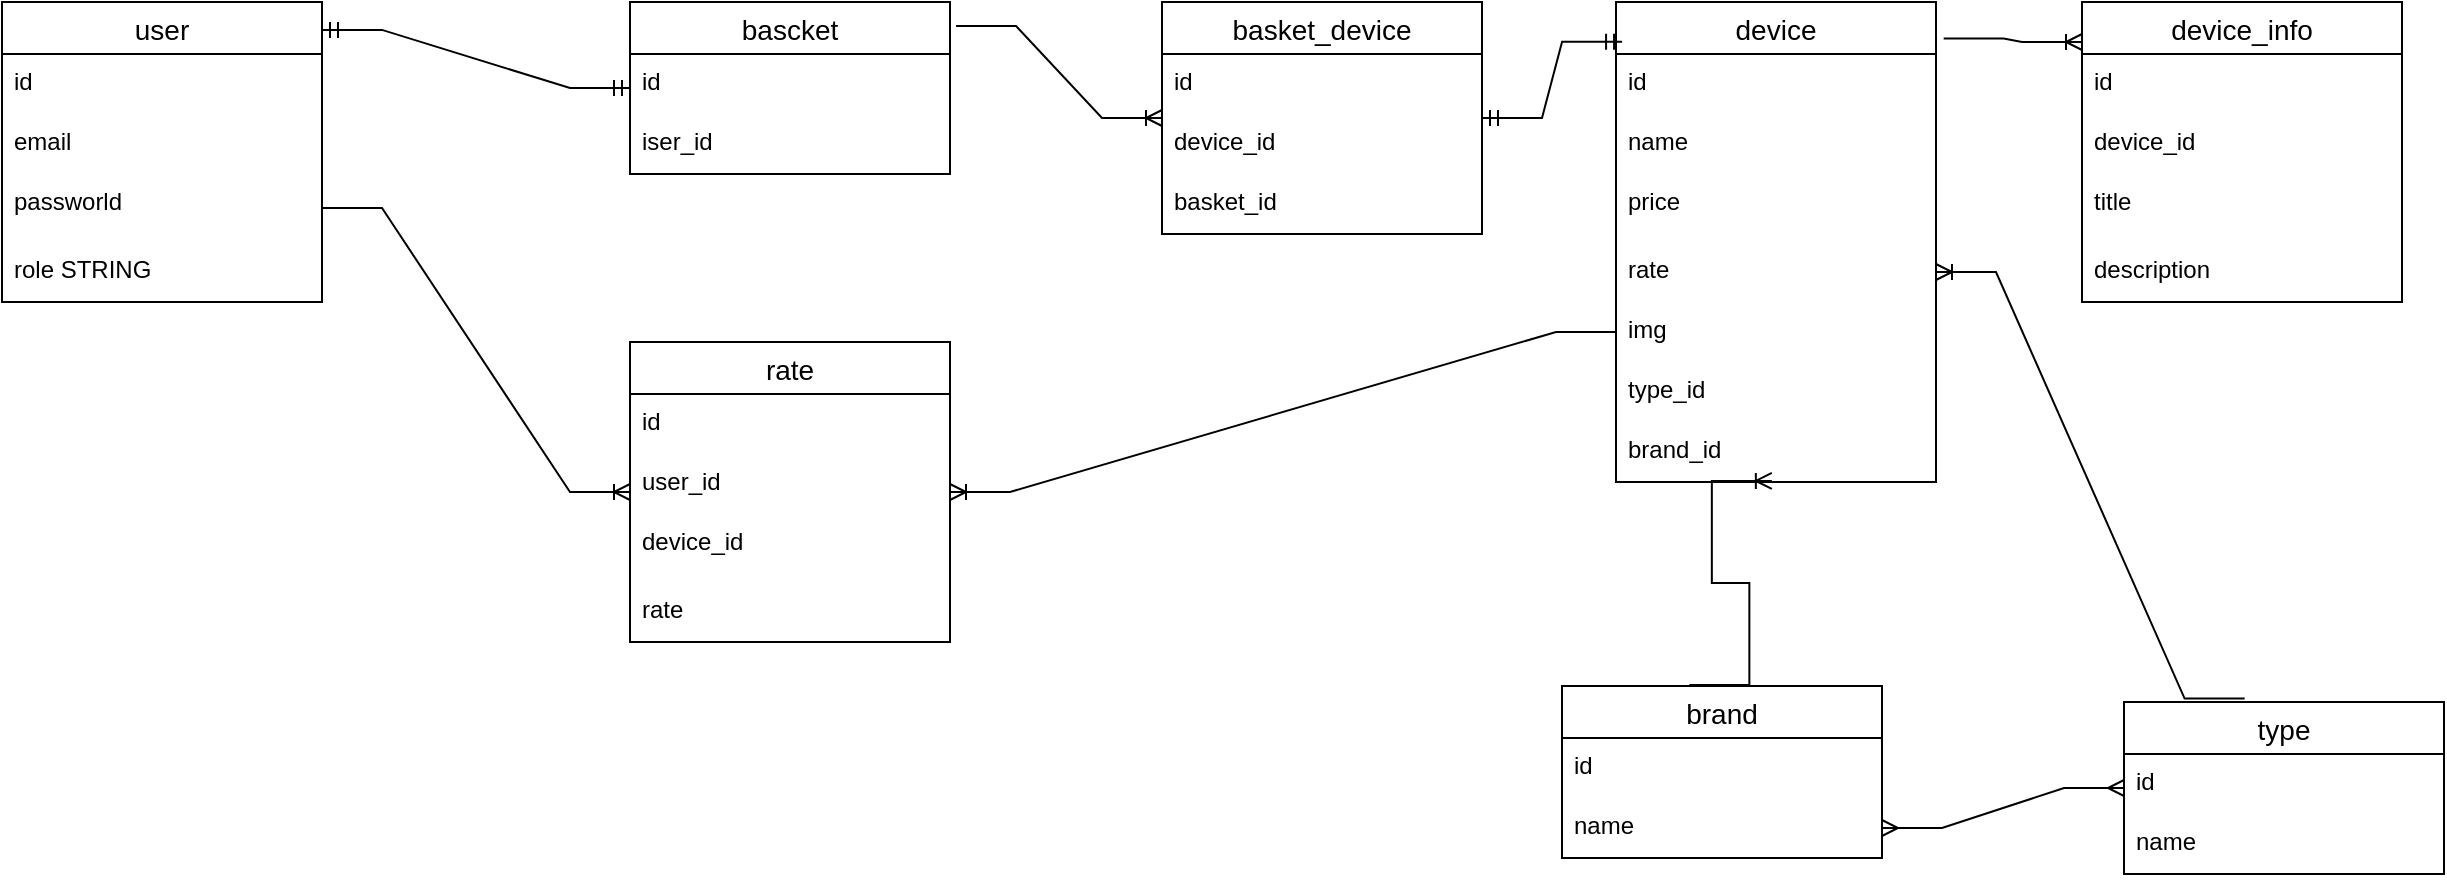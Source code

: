 <mxfile version="17.1.3" type="device"><diagram id="hZeRhW0D8goVzrU_EnbR" name="Page-1"><mxGraphModel dx="1385" dy="578" grid="1" gridSize="10" guides="1" tooltips="1" connect="1" arrows="1" fold="1" page="1" pageScale="1" pageWidth="827" pageHeight="1169" math="0" shadow="0"><root><mxCell id="0"/><mxCell id="1" parent="0"/><mxCell id="SUFD0tpNF5tw418baIag-1" value="user" style="swimlane;fontStyle=0;childLayout=stackLayout;horizontal=1;startSize=26;horizontalStack=0;resizeParent=1;resizeParentMax=0;resizeLast=0;collapsible=1;marginBottom=0;align=center;fontSize=14;" parent="1" vertex="1"><mxGeometry x="20" y="200" width="160" height="150" as="geometry"/></mxCell><mxCell id="SUFD0tpNF5tw418baIag-2" value="id" style="text;strokeColor=none;fillColor=none;spacingLeft=4;spacingRight=4;overflow=hidden;rotatable=0;points=[[0,0.5],[1,0.5]];portConstraint=eastwest;fontSize=12;" parent="SUFD0tpNF5tw418baIag-1" vertex="1"><mxGeometry y="26" width="160" height="30" as="geometry"/></mxCell><mxCell id="SUFD0tpNF5tw418baIag-3" value="email" style="text;strokeColor=none;fillColor=none;spacingLeft=4;spacingRight=4;overflow=hidden;rotatable=0;points=[[0,0.5],[1,0.5]];portConstraint=eastwest;fontSize=12;" parent="SUFD0tpNF5tw418baIag-1" vertex="1"><mxGeometry y="56" width="160" height="30" as="geometry"/></mxCell><mxCell id="SUFD0tpNF5tw418baIag-5" value="passworld" style="text;strokeColor=none;fillColor=none;spacingLeft=4;spacingRight=4;overflow=hidden;rotatable=0;points=[[0,0.5],[1,0.5]];portConstraint=eastwest;fontSize=12;" parent="SUFD0tpNF5tw418baIag-1" vertex="1"><mxGeometry y="86" width="160" height="34" as="geometry"/></mxCell><mxCell id="SUFD0tpNF5tw418baIag-4" value="role STRING" style="text;strokeColor=none;fillColor=none;spacingLeft=4;spacingRight=4;overflow=hidden;rotatable=0;points=[[0,0.5],[1,0.5]];portConstraint=eastwest;fontSize=12;" parent="SUFD0tpNF5tw418baIag-1" vertex="1"><mxGeometry y="120" width="160" height="30" as="geometry"/></mxCell><mxCell id="SUFD0tpNF5tw418baIag-6" value="bascket" style="swimlane;fontStyle=0;childLayout=stackLayout;horizontal=1;startSize=26;horizontalStack=0;resizeParent=1;resizeParentMax=0;resizeLast=0;collapsible=1;marginBottom=0;align=center;fontSize=14;" parent="1" vertex="1"><mxGeometry x="334" y="200" width="160" height="86" as="geometry"/></mxCell><mxCell id="SUFD0tpNF5tw418baIag-7" value="id" style="text;strokeColor=none;fillColor=none;spacingLeft=4;spacingRight=4;overflow=hidden;rotatable=0;points=[[0,0.5],[1,0.5]];portConstraint=eastwest;fontSize=12;" parent="SUFD0tpNF5tw418baIag-6" vertex="1"><mxGeometry y="26" width="160" height="30" as="geometry"/></mxCell><mxCell id="SUFD0tpNF5tw418baIag-8" value="iser_id" style="text;strokeColor=none;fillColor=none;spacingLeft=4;spacingRight=4;overflow=hidden;rotatable=0;points=[[0,0.5],[1,0.5]];portConstraint=eastwest;fontSize=12;" parent="SUFD0tpNF5tw418baIag-6" vertex="1"><mxGeometry y="56" width="160" height="30" as="geometry"/></mxCell><mxCell id="SUFD0tpNF5tw418baIag-11" value="" style="edgeStyle=entityRelationEdgeStyle;fontSize=12;html=1;endArrow=ERmandOne;startArrow=ERmandOne;rounded=0;exitX=1;exitY=0.093;exitDx=0;exitDy=0;exitPerimeter=0;" parent="1" source="SUFD0tpNF5tw418baIag-1" target="SUFD0tpNF5tw418baIag-6" edge="1"><mxGeometry width="100" height="100" relative="1" as="geometry"><mxPoint x="314" y="370" as="sourcePoint"/><mxPoint x="414" y="270" as="targetPoint"/></mxGeometry></mxCell><mxCell id="SUFD0tpNF5tw418baIag-14" value="device" style="swimlane;fontStyle=0;childLayout=stackLayout;horizontal=1;startSize=26;horizontalStack=0;resizeParent=1;resizeParentMax=0;resizeLast=0;collapsible=1;marginBottom=0;align=center;fontSize=14;" parent="1" vertex="1"><mxGeometry x="827" y="200" width="160" height="240" as="geometry"/></mxCell><mxCell id="SUFD0tpNF5tw418baIag-15" value="id" style="text;strokeColor=none;fillColor=none;spacingLeft=4;spacingRight=4;overflow=hidden;rotatable=0;points=[[0,0.5],[1,0.5]];portConstraint=eastwest;fontSize=12;" parent="SUFD0tpNF5tw418baIag-14" vertex="1"><mxGeometry y="26" width="160" height="30" as="geometry"/></mxCell><mxCell id="SUFD0tpNF5tw418baIag-16" value="name" style="text;strokeColor=none;fillColor=none;spacingLeft=4;spacingRight=4;overflow=hidden;rotatable=0;points=[[0,0.5],[1,0.5]];portConstraint=eastwest;fontSize=12;" parent="SUFD0tpNF5tw418baIag-14" vertex="1"><mxGeometry y="56" width="160" height="30" as="geometry"/></mxCell><mxCell id="SUFD0tpNF5tw418baIag-17" value="price" style="text;strokeColor=none;fillColor=none;spacingLeft=4;spacingRight=4;overflow=hidden;rotatable=0;points=[[0,0.5],[1,0.5]];portConstraint=eastwest;fontSize=12;" parent="SUFD0tpNF5tw418baIag-14" vertex="1"><mxGeometry y="86" width="160" height="34" as="geometry"/></mxCell><mxCell id="SUFD0tpNF5tw418baIag-21" value="rate" style="text;strokeColor=none;fillColor=none;spacingLeft=4;spacingRight=4;overflow=hidden;rotatable=0;points=[[0,0.5],[1,0.5]];portConstraint=eastwest;fontSize=12;" parent="SUFD0tpNF5tw418baIag-14" vertex="1"><mxGeometry y="120" width="160" height="30" as="geometry"/></mxCell><mxCell id="SUFD0tpNF5tw418baIag-23" value="img" style="text;strokeColor=none;fillColor=none;spacingLeft=4;spacingRight=4;overflow=hidden;rotatable=0;points=[[0,0.5],[1,0.5]];portConstraint=eastwest;fontSize=12;" parent="SUFD0tpNF5tw418baIag-14" vertex="1"><mxGeometry y="150" width="160" height="30" as="geometry"/></mxCell><mxCell id="SUFD0tpNF5tw418baIag-24" value="type_id" style="text;strokeColor=none;fillColor=none;spacingLeft=4;spacingRight=4;overflow=hidden;rotatable=0;points=[[0,0.5],[1,0.5]];portConstraint=eastwest;fontSize=12;" parent="SUFD0tpNF5tw418baIag-14" vertex="1"><mxGeometry y="180" width="160" height="30" as="geometry"/></mxCell><mxCell id="SUFD0tpNF5tw418baIag-22" value="brand_id" style="text;strokeColor=none;fillColor=none;spacingLeft=4;spacingRight=4;overflow=hidden;rotatable=0;points=[[0,0.5],[1,0.5]];portConstraint=eastwest;fontSize=12;" parent="SUFD0tpNF5tw418baIag-14" vertex="1"><mxGeometry y="210" width="160" height="30" as="geometry"/></mxCell><mxCell id="SUFD0tpNF5tw418baIag-25" value="type" style="swimlane;fontStyle=0;childLayout=stackLayout;horizontal=1;startSize=26;horizontalStack=0;resizeParent=1;resizeParentMax=0;resizeLast=0;collapsible=1;marginBottom=0;align=center;fontSize=14;" parent="1" vertex="1"><mxGeometry x="1081" y="550" width="160" height="86" as="geometry"/></mxCell><mxCell id="SUFD0tpNF5tw418baIag-26" value="id" style="text;strokeColor=none;fillColor=none;spacingLeft=4;spacingRight=4;overflow=hidden;rotatable=0;points=[[0,0.5],[1,0.5]];portConstraint=eastwest;fontSize=12;" parent="SUFD0tpNF5tw418baIag-25" vertex="1"><mxGeometry y="26" width="160" height="30" as="geometry"/></mxCell><mxCell id="SUFD0tpNF5tw418baIag-27" value="name" style="text;strokeColor=none;fillColor=none;spacingLeft=4;spacingRight=4;overflow=hidden;rotatable=0;points=[[0,0.5],[1,0.5]];portConstraint=eastwest;fontSize=12;" parent="SUFD0tpNF5tw418baIag-25" vertex="1"><mxGeometry y="56" width="160" height="30" as="geometry"/></mxCell><mxCell id="SUFD0tpNF5tw418baIag-30" value="brand" style="swimlane;fontStyle=0;childLayout=stackLayout;horizontal=1;startSize=26;horizontalStack=0;resizeParent=1;resizeParentMax=0;resizeLast=0;collapsible=1;marginBottom=0;align=center;fontSize=14;" parent="1" vertex="1"><mxGeometry x="800" y="542" width="160" height="86" as="geometry"/></mxCell><mxCell id="SUFD0tpNF5tw418baIag-31" value="id" style="text;strokeColor=none;fillColor=none;spacingLeft=4;spacingRight=4;overflow=hidden;rotatable=0;points=[[0,0.5],[1,0.5]];portConstraint=eastwest;fontSize=12;" parent="SUFD0tpNF5tw418baIag-30" vertex="1"><mxGeometry y="26" width="160" height="30" as="geometry"/></mxCell><mxCell id="SUFD0tpNF5tw418baIag-32" value="name" style="text;strokeColor=none;fillColor=none;spacingLeft=4;spacingRight=4;overflow=hidden;rotatable=0;points=[[0,0.5],[1,0.5]];portConstraint=eastwest;fontSize=12;" parent="SUFD0tpNF5tw418baIag-30" vertex="1"><mxGeometry y="56" width="160" height="30" as="geometry"/></mxCell><mxCell id="SUFD0tpNF5tw418baIag-35" value="" style="edgeStyle=entityRelationEdgeStyle;fontSize=12;html=1;endArrow=ERoneToMany;rounded=0;exitX=0.377;exitY=-0.02;exitDx=0;exitDy=0;exitPerimeter=0;entryX=1;entryY=0.5;entryDx=0;entryDy=0;" parent="1" source="SUFD0tpNF5tw418baIag-25" target="SUFD0tpNF5tw418baIag-21" edge="1"><mxGeometry width="100" height="100" relative="1" as="geometry"><mxPoint x="210" y="460" as="sourcePoint"/><mxPoint x="1130" y="410" as="targetPoint"/></mxGeometry></mxCell><mxCell id="SUFD0tpNF5tw418baIag-36" value="" style="edgeStyle=entityRelationEdgeStyle;fontSize=12;html=1;endArrow=ERoneToMany;rounded=0;entryX=0.487;entryY=0.983;entryDx=0;entryDy=0;entryPerimeter=0;exitX=0.398;exitY=-0.006;exitDx=0;exitDy=0;exitPerimeter=0;" parent="1" source="SUFD0tpNF5tw418baIag-30" target="SUFD0tpNF5tw418baIag-22" edge="1"><mxGeometry width="100" height="100" relative="1" as="geometry"><mxPoint x="810" y="510" as="sourcePoint"/><mxPoint x="760" y="580" as="targetPoint"/></mxGeometry></mxCell><mxCell id="SUFD0tpNF5tw418baIag-37" value="" style="edgeStyle=entityRelationEdgeStyle;fontSize=12;html=1;endArrow=ERmany;startArrow=ERmany;rounded=0;exitX=1;exitY=0.5;exitDx=0;exitDy=0;" parent="1" source="SUFD0tpNF5tw418baIag-32" target="SUFD0tpNF5tw418baIag-25" edge="1"><mxGeometry width="100" height="100" relative="1" as="geometry"><mxPoint x="400" y="580" as="sourcePoint"/><mxPoint x="450" y="530" as="targetPoint"/></mxGeometry></mxCell><mxCell id="SUFD0tpNF5tw418baIag-38" value="device_info" style="swimlane;fontStyle=0;childLayout=stackLayout;horizontal=1;startSize=26;horizontalStack=0;resizeParent=1;resizeParentMax=0;resizeLast=0;collapsible=1;marginBottom=0;align=center;fontSize=14;" parent="1" vertex="1"><mxGeometry x="1060" y="200" width="160" height="150" as="geometry"/></mxCell><mxCell id="SUFD0tpNF5tw418baIag-39" value="id" style="text;strokeColor=none;fillColor=none;spacingLeft=4;spacingRight=4;overflow=hidden;rotatable=0;points=[[0,0.5],[1,0.5]];portConstraint=eastwest;fontSize=12;" parent="SUFD0tpNF5tw418baIag-38" vertex="1"><mxGeometry y="26" width="160" height="30" as="geometry"/></mxCell><mxCell id="SUFD0tpNF5tw418baIag-40" value="device_id" style="text;strokeColor=none;fillColor=none;spacingLeft=4;spacingRight=4;overflow=hidden;rotatable=0;points=[[0,0.5],[1,0.5]];portConstraint=eastwest;fontSize=12;" parent="SUFD0tpNF5tw418baIag-38" vertex="1"><mxGeometry y="56" width="160" height="30" as="geometry"/></mxCell><mxCell id="SUFD0tpNF5tw418baIag-41" value="title" style="text;strokeColor=none;fillColor=none;spacingLeft=4;spacingRight=4;overflow=hidden;rotatable=0;points=[[0,0.5],[1,0.5]];portConstraint=eastwest;fontSize=12;" parent="SUFD0tpNF5tw418baIag-38" vertex="1"><mxGeometry y="86" width="160" height="34" as="geometry"/></mxCell><mxCell id="SUFD0tpNF5tw418baIag-42" value="description" style="text;strokeColor=none;fillColor=none;spacingLeft=4;spacingRight=4;overflow=hidden;rotatable=0;points=[[0,0.5],[1,0.5]];portConstraint=eastwest;fontSize=12;" parent="SUFD0tpNF5tw418baIag-38" vertex="1"><mxGeometry y="120" width="160" height="30" as="geometry"/></mxCell><mxCell id="SUFD0tpNF5tw418baIag-43" value="" style="edgeStyle=entityRelationEdgeStyle;fontSize=12;html=1;endArrow=ERoneToMany;rounded=0;exitX=1.024;exitY=0.076;exitDx=0;exitDy=0;exitPerimeter=0;" parent="1" source="SUFD0tpNF5tw418baIag-14" edge="1"><mxGeometry width="100" height="100" relative="1" as="geometry"><mxPoint x="360" y="690" as="sourcePoint"/><mxPoint x="1060" y="220" as="targetPoint"/></mxGeometry></mxCell><mxCell id="SUFD0tpNF5tw418baIag-44" value="basket_device" style="swimlane;fontStyle=0;childLayout=stackLayout;horizontal=1;startSize=26;horizontalStack=0;resizeParent=1;resizeParentMax=0;resizeLast=0;collapsible=1;marginBottom=0;align=center;fontSize=14;" parent="1" vertex="1"><mxGeometry x="600" y="200" width="160" height="116" as="geometry"/></mxCell><mxCell id="SUFD0tpNF5tw418baIag-45" value="id" style="text;strokeColor=none;fillColor=none;spacingLeft=4;spacingRight=4;overflow=hidden;rotatable=0;points=[[0,0.5],[1,0.5]];portConstraint=eastwest;fontSize=12;" parent="SUFD0tpNF5tw418baIag-44" vertex="1"><mxGeometry y="26" width="160" height="30" as="geometry"/></mxCell><mxCell id="SUFD0tpNF5tw418baIag-46" value="device_id" style="text;strokeColor=none;fillColor=none;spacingLeft=4;spacingRight=4;overflow=hidden;rotatable=0;points=[[0,0.5],[1,0.5]];portConstraint=eastwest;fontSize=12;" parent="SUFD0tpNF5tw418baIag-44" vertex="1"><mxGeometry y="56" width="160" height="30" as="geometry"/></mxCell><mxCell id="SUFD0tpNF5tw418baIag-48" value="basket_id" style="text;strokeColor=none;fillColor=none;spacingLeft=4;spacingRight=4;overflow=hidden;rotatable=0;points=[[0,0.5],[1,0.5]];portConstraint=eastwest;fontSize=12;" parent="SUFD0tpNF5tw418baIag-44" vertex="1"><mxGeometry y="86" width="160" height="30" as="geometry"/></mxCell><mxCell id="SUFD0tpNF5tw418baIag-49" value="" style="edgeStyle=entityRelationEdgeStyle;fontSize=12;html=1;endArrow=ERoneToMany;rounded=0;exitX=1.019;exitY=0.14;exitDx=0;exitDy=0;exitPerimeter=0;" parent="1" source="SUFD0tpNF5tw418baIag-6" target="SUFD0tpNF5tw418baIag-44" edge="1"><mxGeometry width="100" height="100" relative="1" as="geometry"><mxPoint x="360" y="390" as="sourcePoint"/><mxPoint x="460" y="290" as="targetPoint"/></mxGeometry></mxCell><mxCell id="SUFD0tpNF5tw418baIag-50" value="" style="edgeStyle=entityRelationEdgeStyle;fontSize=12;html=1;endArrow=ERmandOne;startArrow=ERmandOne;rounded=0;exitX=0.019;exitY=0.083;exitDx=0;exitDy=0;exitPerimeter=0;" parent="1" source="SUFD0tpNF5tw418baIag-14" target="SUFD0tpNF5tw418baIag-44" edge="1"><mxGeometry width="100" height="100" relative="1" as="geometry"><mxPoint x="380" y="390" as="sourcePoint"/><mxPoint x="480" y="290" as="targetPoint"/></mxGeometry></mxCell><mxCell id="SUFD0tpNF5tw418baIag-52" value="rate" style="swimlane;fontStyle=0;childLayout=stackLayout;horizontal=1;startSize=26;horizontalStack=0;resizeParent=1;resizeParentMax=0;resizeLast=0;collapsible=1;marginBottom=0;align=center;fontSize=14;" parent="1" vertex="1"><mxGeometry x="334" y="370" width="160" height="150" as="geometry"/></mxCell><mxCell id="SUFD0tpNF5tw418baIag-53" value="id" style="text;strokeColor=none;fillColor=none;spacingLeft=4;spacingRight=4;overflow=hidden;rotatable=0;points=[[0,0.5],[1,0.5]];portConstraint=eastwest;fontSize=12;" parent="SUFD0tpNF5tw418baIag-52" vertex="1"><mxGeometry y="26" width="160" height="30" as="geometry"/></mxCell><mxCell id="SUFD0tpNF5tw418baIag-54" value="user_id" style="text;strokeColor=none;fillColor=none;spacingLeft=4;spacingRight=4;overflow=hidden;rotatable=0;points=[[0,0.5],[1,0.5]];portConstraint=eastwest;fontSize=12;" parent="SUFD0tpNF5tw418baIag-52" vertex="1"><mxGeometry y="56" width="160" height="30" as="geometry"/></mxCell><mxCell id="SUFD0tpNF5tw418baIag-55" value="device_id" style="text;strokeColor=none;fillColor=none;spacingLeft=4;spacingRight=4;overflow=hidden;rotatable=0;points=[[0,0.5],[1,0.5]];portConstraint=eastwest;fontSize=12;" parent="SUFD0tpNF5tw418baIag-52" vertex="1"><mxGeometry y="86" width="160" height="34" as="geometry"/></mxCell><mxCell id="SUFD0tpNF5tw418baIag-56" value="rate" style="text;strokeColor=none;fillColor=none;spacingLeft=4;spacingRight=4;overflow=hidden;rotatable=0;points=[[0,0.5],[1,0.5]];portConstraint=eastwest;fontSize=12;" parent="SUFD0tpNF5tw418baIag-52" vertex="1"><mxGeometry y="120" width="160" height="30" as="geometry"/></mxCell><mxCell id="SUFD0tpNF5tw418baIag-57" value="" style="edgeStyle=entityRelationEdgeStyle;fontSize=12;html=1;endArrow=ERoneToMany;rounded=0;" parent="1" source="SUFD0tpNF5tw418baIag-5" target="SUFD0tpNF5tw418baIag-52" edge="1"><mxGeometry width="100" height="100" relative="1" as="geometry"><mxPoint x="330" y="460" as="sourcePoint"/><mxPoint x="490" y="420" as="targetPoint"/></mxGeometry></mxCell><mxCell id="SUFD0tpNF5tw418baIag-58" value="" style="edgeStyle=entityRelationEdgeStyle;fontSize=12;html=1;endArrow=ERoneToMany;rounded=0;exitX=0;exitY=0.5;exitDx=0;exitDy=0;" parent="1" source="SUFD0tpNF5tw418baIag-23" target="SUFD0tpNF5tw418baIag-52" edge="1"><mxGeometry width="100" height="100" relative="1" as="geometry"><mxPoint x="510" y="310" as="sourcePoint"/><mxPoint x="430" y="360" as="targetPoint"/></mxGeometry></mxCell></root></mxGraphModel></diagram></mxfile>